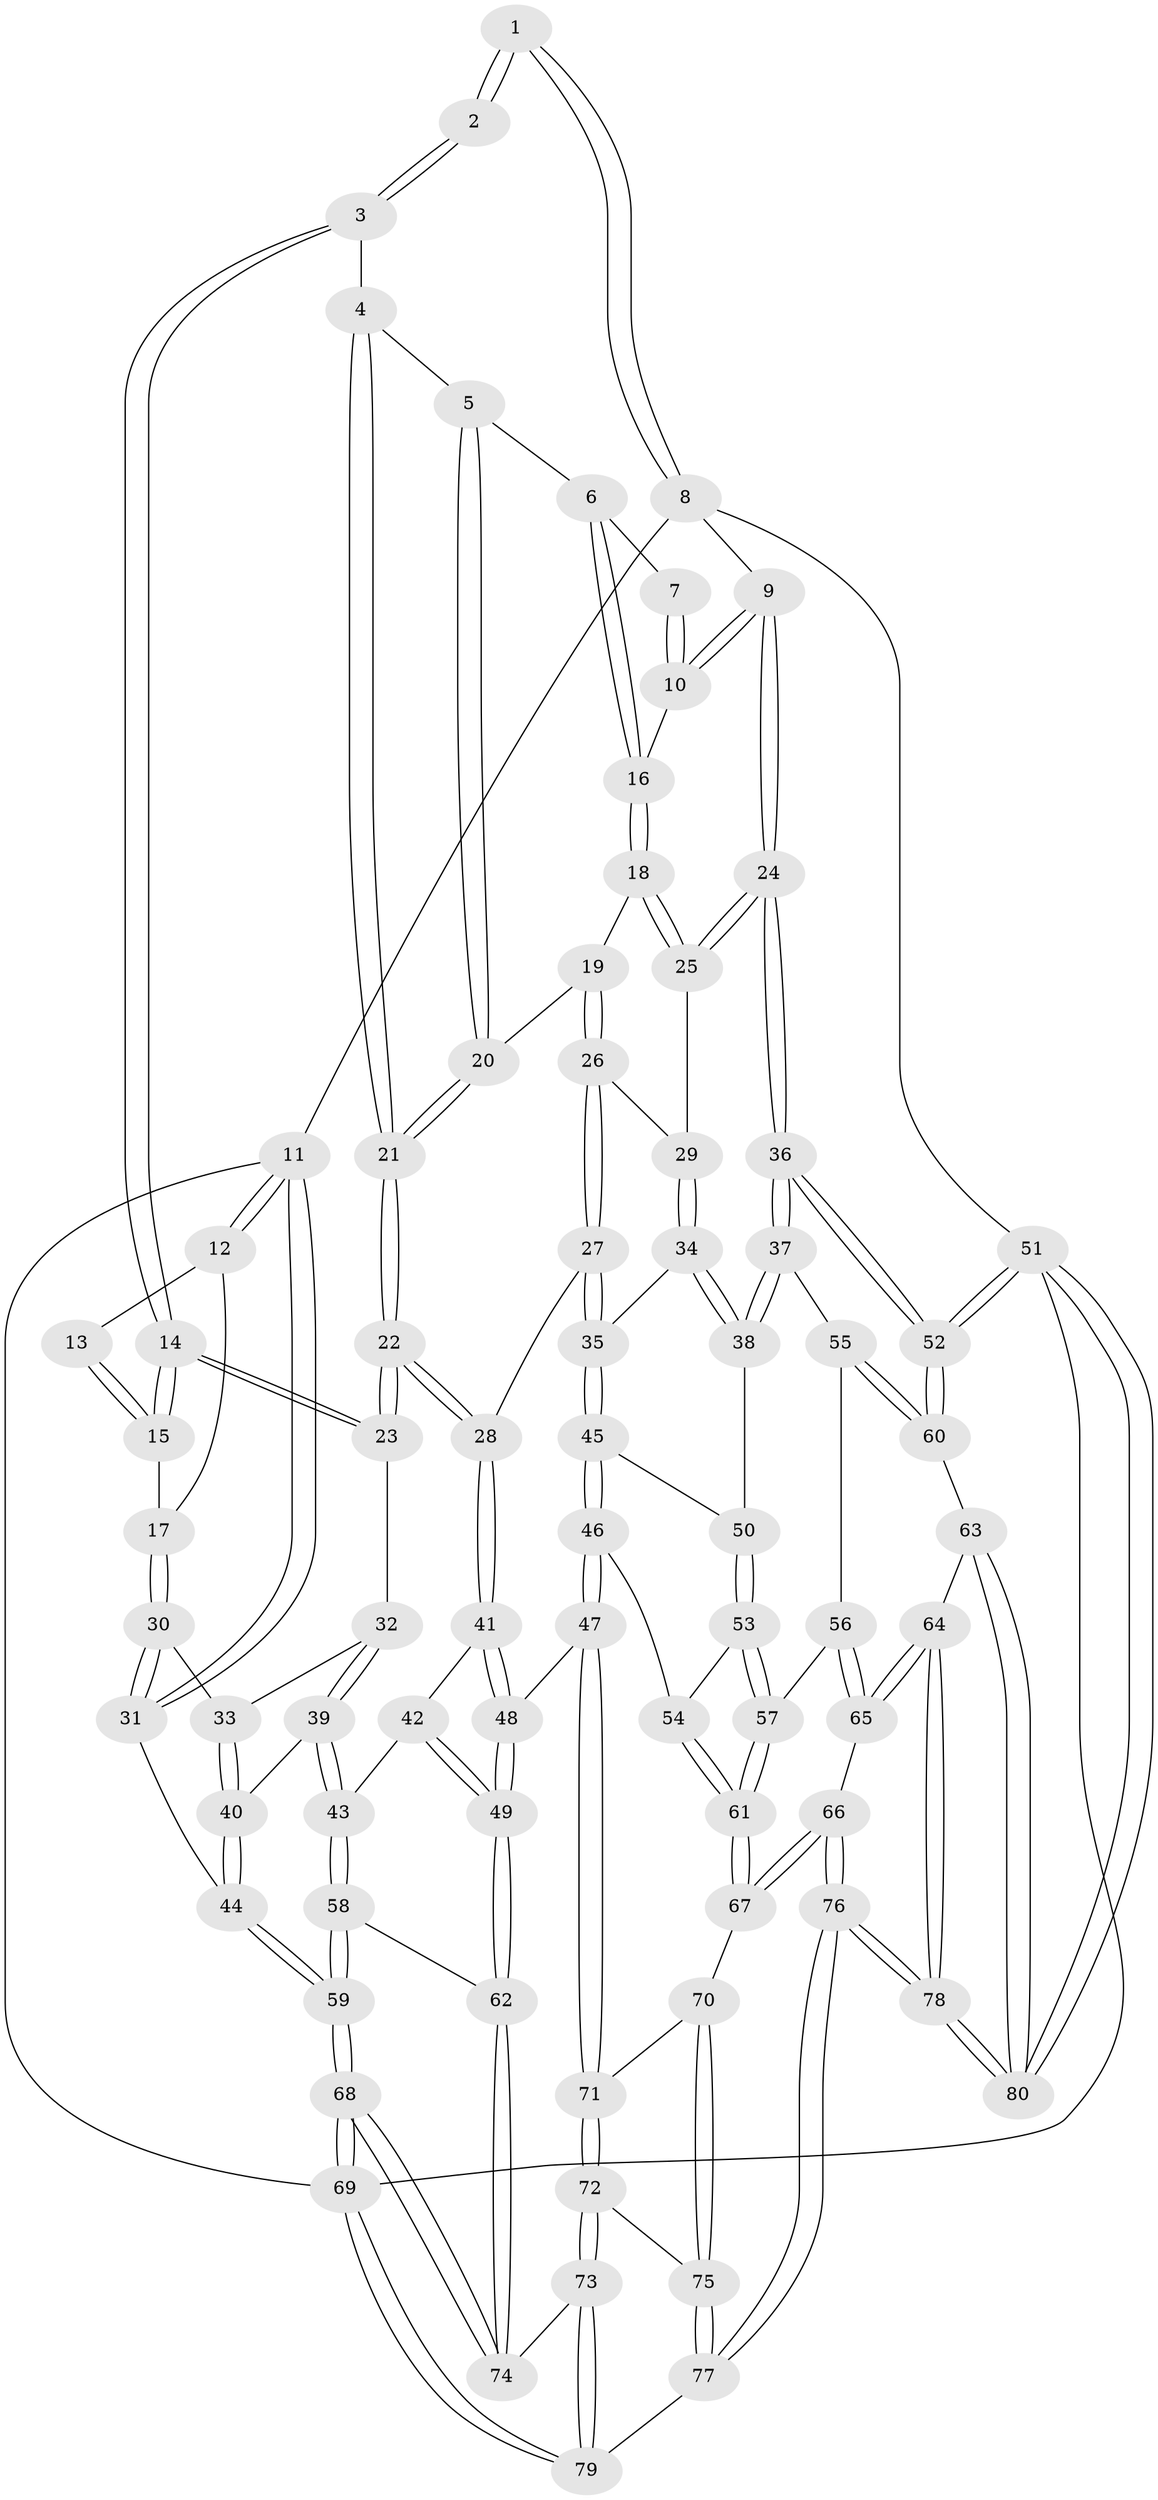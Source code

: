 // coarse degree distribution, {3: 0.14583333333333334, 5: 0.3958333333333333, 2: 0.020833333333333332, 4: 0.2708333333333333, 8: 0.020833333333333332, 6: 0.0625, 7: 0.0625, 1: 0.020833333333333332}
// Generated by graph-tools (version 1.1) at 2025/06/03/04/25 22:06:53]
// undirected, 80 vertices, 197 edges
graph export_dot {
graph [start="1"]
  node [color=gray90,style=filled];
  1 [pos="+0.7631959679150937+0"];
  2 [pos="+0.44776453360452295+0"];
  3 [pos="+0.5146828268646967+0.06860345261745279"];
  4 [pos="+0.5864494602202132+0.12069186574457294"];
  5 [pos="+0.5915620019457682+0.12100948804894474"];
  6 [pos="+0.6607991695566097+0.09510579712969001"];
  7 [pos="+0.7477085566679916+0"];
  8 [pos="+1+0"];
  9 [pos="+1+0"];
  10 [pos="+0.8104445143805655+0.12039026807929927"];
  11 [pos="+0+0"];
  12 [pos="+0+0"];
  13 [pos="+0.38537409987782284+0"];
  14 [pos="+0.3222797852338889+0.28533595911561493"];
  15 [pos="+0.2799218397922496+0.2459911197795546"];
  16 [pos="+0.7903710197077211+0.1743507556634642"];
  17 [pos="+0.21501516339455337+0.22176999067856767"];
  18 [pos="+0.7904504039255571+0.17492619532739184"];
  19 [pos="+0.6965209547498111+0.251917625873207"];
  20 [pos="+0.6963768507743588+0.2518529832006352"];
  21 [pos="+0.5468152831821663+0.267199389946867"];
  22 [pos="+0.4467540431477905+0.377368817274007"];
  23 [pos="+0.3251186610361911+0.2913250859886832"];
  24 [pos="+1+0.3275358546968144"];
  25 [pos="+0.9572187427496123+0.31147309305620935"];
  26 [pos="+0.7009761747738006+0.2915620834664236"];
  27 [pos="+0.5315671067405089+0.4297203674905667"];
  28 [pos="+0.4593337262724309+0.39834599014110833"];
  29 [pos="+0.7883279060608259+0.3925557096622417"];
  30 [pos="+0+0.32418719453286754"];
  31 [pos="+0+0.34222433824909587"];
  32 [pos="+0.232797115922691+0.4078732393192114"];
  33 [pos="+0.17531032762538445+0.42248643286446547"];
  34 [pos="+0.7428655316341423+0.47174618085488634"];
  35 [pos="+0.5594996013426177+0.4521765525386651"];
  36 [pos="+1+0.5414158000500453"];
  37 [pos="+0.8298632996644475+0.5762047549337382"];
  38 [pos="+0.7469597788297552+0.4811086899115386"];
  39 [pos="+0.22125771769825436+0.5820323401828655"];
  40 [pos="+0.06948120383813444+0.5169702102006628"];
  41 [pos="+0.44561253032622916+0.4296261348028943"];
  42 [pos="+0.4214274057907852+0.4640179065564394"];
  43 [pos="+0.24375098927154323+0.6202706382371259"];
  44 [pos="+0+0.5226820782343019"];
  45 [pos="+0.5719641591982952+0.531868002954154"];
  46 [pos="+0.5448182416556197+0.6802255365612688"];
  47 [pos="+0.5326422947123389+0.690874638357712"];
  48 [pos="+0.47795008875069006+0.6833908336363199"];
  49 [pos="+0.3861316228899508+0.7031974329563753"];
  50 [pos="+0.6716510351356662+0.6137696410636815"];
  51 [pos="+1+1"];
  52 [pos="+1+0.6909139193185025"];
  53 [pos="+0.6770207708022851+0.663122457459533"];
  54 [pos="+0.5857313447589629+0.6770424650551016"];
  55 [pos="+0.796010775459905+0.6555967130705538"];
  56 [pos="+0.7733188336765672+0.6747342022271813"];
  57 [pos="+0.7075981597983898+0.6826005422439959"];
  58 [pos="+0.24520449063557226+0.6445804301140555"];
  59 [pos="+0+0.7426014328930085"];
  60 [pos="+0.9656349073855445+0.7784903079788433"];
  61 [pos="+0.6777393709718904+0.7857083008035651"];
  62 [pos="+0.3118753829498705+0.7422710468069891"];
  63 [pos="+0.8793760443436602+0.8465223031978112"];
  64 [pos="+0.8639891571544434+0.8530220535207136"];
  65 [pos="+0.8030943739741244+0.8094851677829945"];
  66 [pos="+0.688240836933728+0.8166996098628462"];
  67 [pos="+0.6752408754679917+0.7979776514614619"];
  68 [pos="+0+1"];
  69 [pos="+0+1"];
  70 [pos="+0.577744298649573+0.7864542796041449"];
  71 [pos="+0.5478691688889771+0.7462499624954861"];
  72 [pos="+0.4760457695063485+0.8203577162255282"];
  73 [pos="+0.346132886427713+0.8388162492256767"];
  74 [pos="+0.30530325402345304+0.7972730916058955"];
  75 [pos="+0.553920110524417+0.8864276200104375"];
  76 [pos="+0.6364010506509769+1"];
  77 [pos="+0.5799668521847533+1"];
  78 [pos="+0.7116995706664834+1"];
  79 [pos="+0.5141170956821566+1"];
  80 [pos="+1+1"];
  1 -- 2;
  1 -- 2;
  1 -- 8;
  1 -- 8;
  2 -- 3;
  2 -- 3;
  3 -- 4;
  3 -- 14;
  3 -- 14;
  4 -- 5;
  4 -- 21;
  4 -- 21;
  5 -- 6;
  5 -- 20;
  5 -- 20;
  6 -- 7;
  6 -- 16;
  6 -- 16;
  7 -- 10;
  7 -- 10;
  8 -- 9;
  8 -- 11;
  8 -- 51;
  9 -- 10;
  9 -- 10;
  9 -- 24;
  9 -- 24;
  10 -- 16;
  11 -- 12;
  11 -- 12;
  11 -- 31;
  11 -- 31;
  11 -- 69;
  12 -- 13;
  12 -- 17;
  13 -- 15;
  13 -- 15;
  14 -- 15;
  14 -- 15;
  14 -- 23;
  14 -- 23;
  15 -- 17;
  16 -- 18;
  16 -- 18;
  17 -- 30;
  17 -- 30;
  18 -- 19;
  18 -- 25;
  18 -- 25;
  19 -- 20;
  19 -- 26;
  19 -- 26;
  20 -- 21;
  20 -- 21;
  21 -- 22;
  21 -- 22;
  22 -- 23;
  22 -- 23;
  22 -- 28;
  22 -- 28;
  23 -- 32;
  24 -- 25;
  24 -- 25;
  24 -- 36;
  24 -- 36;
  25 -- 29;
  26 -- 27;
  26 -- 27;
  26 -- 29;
  27 -- 28;
  27 -- 35;
  27 -- 35;
  28 -- 41;
  28 -- 41;
  29 -- 34;
  29 -- 34;
  30 -- 31;
  30 -- 31;
  30 -- 33;
  31 -- 44;
  32 -- 33;
  32 -- 39;
  32 -- 39;
  33 -- 40;
  33 -- 40;
  34 -- 35;
  34 -- 38;
  34 -- 38;
  35 -- 45;
  35 -- 45;
  36 -- 37;
  36 -- 37;
  36 -- 52;
  36 -- 52;
  37 -- 38;
  37 -- 38;
  37 -- 55;
  38 -- 50;
  39 -- 40;
  39 -- 43;
  39 -- 43;
  40 -- 44;
  40 -- 44;
  41 -- 42;
  41 -- 48;
  41 -- 48;
  42 -- 43;
  42 -- 49;
  42 -- 49;
  43 -- 58;
  43 -- 58;
  44 -- 59;
  44 -- 59;
  45 -- 46;
  45 -- 46;
  45 -- 50;
  46 -- 47;
  46 -- 47;
  46 -- 54;
  47 -- 48;
  47 -- 71;
  47 -- 71;
  48 -- 49;
  48 -- 49;
  49 -- 62;
  49 -- 62;
  50 -- 53;
  50 -- 53;
  51 -- 52;
  51 -- 52;
  51 -- 80;
  51 -- 80;
  51 -- 69;
  52 -- 60;
  52 -- 60;
  53 -- 54;
  53 -- 57;
  53 -- 57;
  54 -- 61;
  54 -- 61;
  55 -- 56;
  55 -- 60;
  55 -- 60;
  56 -- 57;
  56 -- 65;
  56 -- 65;
  57 -- 61;
  57 -- 61;
  58 -- 59;
  58 -- 59;
  58 -- 62;
  59 -- 68;
  59 -- 68;
  60 -- 63;
  61 -- 67;
  61 -- 67;
  62 -- 74;
  62 -- 74;
  63 -- 64;
  63 -- 80;
  63 -- 80;
  64 -- 65;
  64 -- 65;
  64 -- 78;
  64 -- 78;
  65 -- 66;
  66 -- 67;
  66 -- 67;
  66 -- 76;
  66 -- 76;
  67 -- 70;
  68 -- 69;
  68 -- 69;
  68 -- 74;
  68 -- 74;
  69 -- 79;
  69 -- 79;
  70 -- 71;
  70 -- 75;
  70 -- 75;
  71 -- 72;
  71 -- 72;
  72 -- 73;
  72 -- 73;
  72 -- 75;
  73 -- 74;
  73 -- 79;
  73 -- 79;
  75 -- 77;
  75 -- 77;
  76 -- 77;
  76 -- 77;
  76 -- 78;
  76 -- 78;
  77 -- 79;
  78 -- 80;
  78 -- 80;
}
